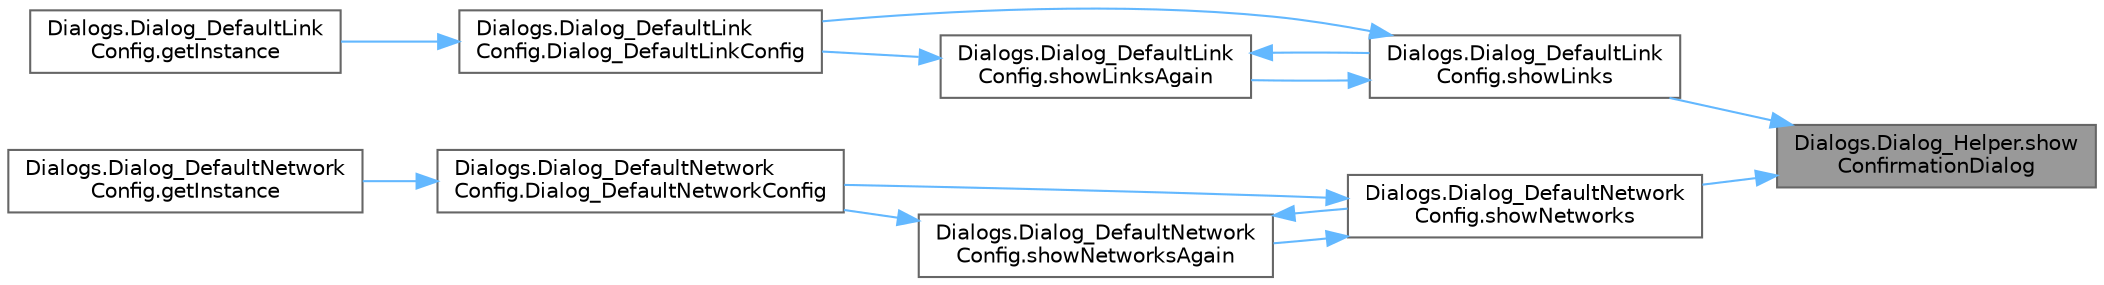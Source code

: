 digraph "Dialogs.Dialog_Helper.showConfirmationDialog"
{
 // LATEX_PDF_SIZE
  bgcolor="transparent";
  edge [fontname=Helvetica,fontsize=10,labelfontname=Helvetica,labelfontsize=10];
  node [fontname=Helvetica,fontsize=10,shape=box,height=0.2,width=0.4];
  rankdir="RL";
  Node1 [id="Node000001",label="Dialogs.Dialog_Helper.show\lConfirmationDialog",height=0.2,width=0.4,color="gray40", fillcolor="grey60", style="filled", fontcolor="black",tooltip=" "];
  Node1 -> Node2 [id="edge1_Node000001_Node000002",dir="back",color="steelblue1",style="solid",tooltip=" "];
  Node2 [id="Node000002",label="Dialogs.Dialog_DefaultLink\lConfig.showLinks",height=0.2,width=0.4,color="grey40", fillcolor="white", style="filled",URL="$class_dialogs_1_1_dialog___default_link_config.html#afa196cada62edbc92744f388fe3fd074",tooltip=" "];
  Node2 -> Node3 [id="edge2_Node000002_Node000003",dir="back",color="steelblue1",style="solid",tooltip=" "];
  Node3 [id="Node000003",label="Dialogs.Dialog_DefaultLink\lConfig.Dialog_DefaultLinkConfig",height=0.2,width=0.4,color="grey40", fillcolor="white", style="filled",URL="$class_dialogs_1_1_dialog___default_link_config.html#a01d6bfb6d8c765973f018f3f0de6c5e5",tooltip=" "];
  Node3 -> Node4 [id="edge3_Node000003_Node000004",dir="back",color="steelblue1",style="solid",tooltip=" "];
  Node4 [id="Node000004",label="Dialogs.Dialog_DefaultLink\lConfig.getInstance",height=0.2,width=0.4,color="grey40", fillcolor="white", style="filled",URL="$class_dialogs_1_1_dialog___default_link_config.html#aca13eca2a360dd0d04489e809b04a000",tooltip=" "];
  Node2 -> Node5 [id="edge4_Node000002_Node000005",dir="back",color="steelblue1",style="solid",tooltip=" "];
  Node5 [id="Node000005",label="Dialogs.Dialog_DefaultLink\lConfig.showLinksAgain",height=0.2,width=0.4,color="grey40", fillcolor="white", style="filled",URL="$class_dialogs_1_1_dialog___default_link_config.html#af69b806ef60a0a0ce86673b7f558a579",tooltip=" "];
  Node5 -> Node3 [id="edge5_Node000005_Node000003",dir="back",color="steelblue1",style="solid",tooltip=" "];
  Node5 -> Node2 [id="edge6_Node000005_Node000002",dir="back",color="steelblue1",style="solid",tooltip=" "];
  Node1 -> Node6 [id="edge7_Node000001_Node000006",dir="back",color="steelblue1",style="solid",tooltip=" "];
  Node6 [id="Node000006",label="Dialogs.Dialog_DefaultNetwork\lConfig.showNetworks",height=0.2,width=0.4,color="grey40", fillcolor="white", style="filled",URL="$class_dialogs_1_1_dialog___default_network_config.html#af038cf1f6fe4b4406df1ec2e6f63c7e8",tooltip=" "];
  Node6 -> Node7 [id="edge8_Node000006_Node000007",dir="back",color="steelblue1",style="solid",tooltip=" "];
  Node7 [id="Node000007",label="Dialogs.Dialog_DefaultNetwork\lConfig.Dialog_DefaultNetworkConfig",height=0.2,width=0.4,color="grey40", fillcolor="white", style="filled",URL="$class_dialogs_1_1_dialog___default_network_config.html#ad59992f0cbbd2d2d91d8a45a8cd0256a",tooltip=" "];
  Node7 -> Node8 [id="edge9_Node000007_Node000008",dir="back",color="steelblue1",style="solid",tooltip=" "];
  Node8 [id="Node000008",label="Dialogs.Dialog_DefaultNetwork\lConfig.getInstance",height=0.2,width=0.4,color="grey40", fillcolor="white", style="filled",URL="$class_dialogs_1_1_dialog___default_network_config.html#a4d81a1faa65ba162f0ff892109988c35",tooltip=" "];
  Node6 -> Node9 [id="edge10_Node000006_Node000009",dir="back",color="steelblue1",style="solid",tooltip=" "];
  Node9 [id="Node000009",label="Dialogs.Dialog_DefaultNetwork\lConfig.showNetworksAgain",height=0.2,width=0.4,color="grey40", fillcolor="white", style="filled",URL="$class_dialogs_1_1_dialog___default_network_config.html#afb71a9b849d499fb957f1b93cba6ea06",tooltip=" "];
  Node9 -> Node7 [id="edge11_Node000009_Node000007",dir="back",color="steelblue1",style="solid",tooltip=" "];
  Node9 -> Node6 [id="edge12_Node000009_Node000006",dir="back",color="steelblue1",style="solid",tooltip=" "];
}
